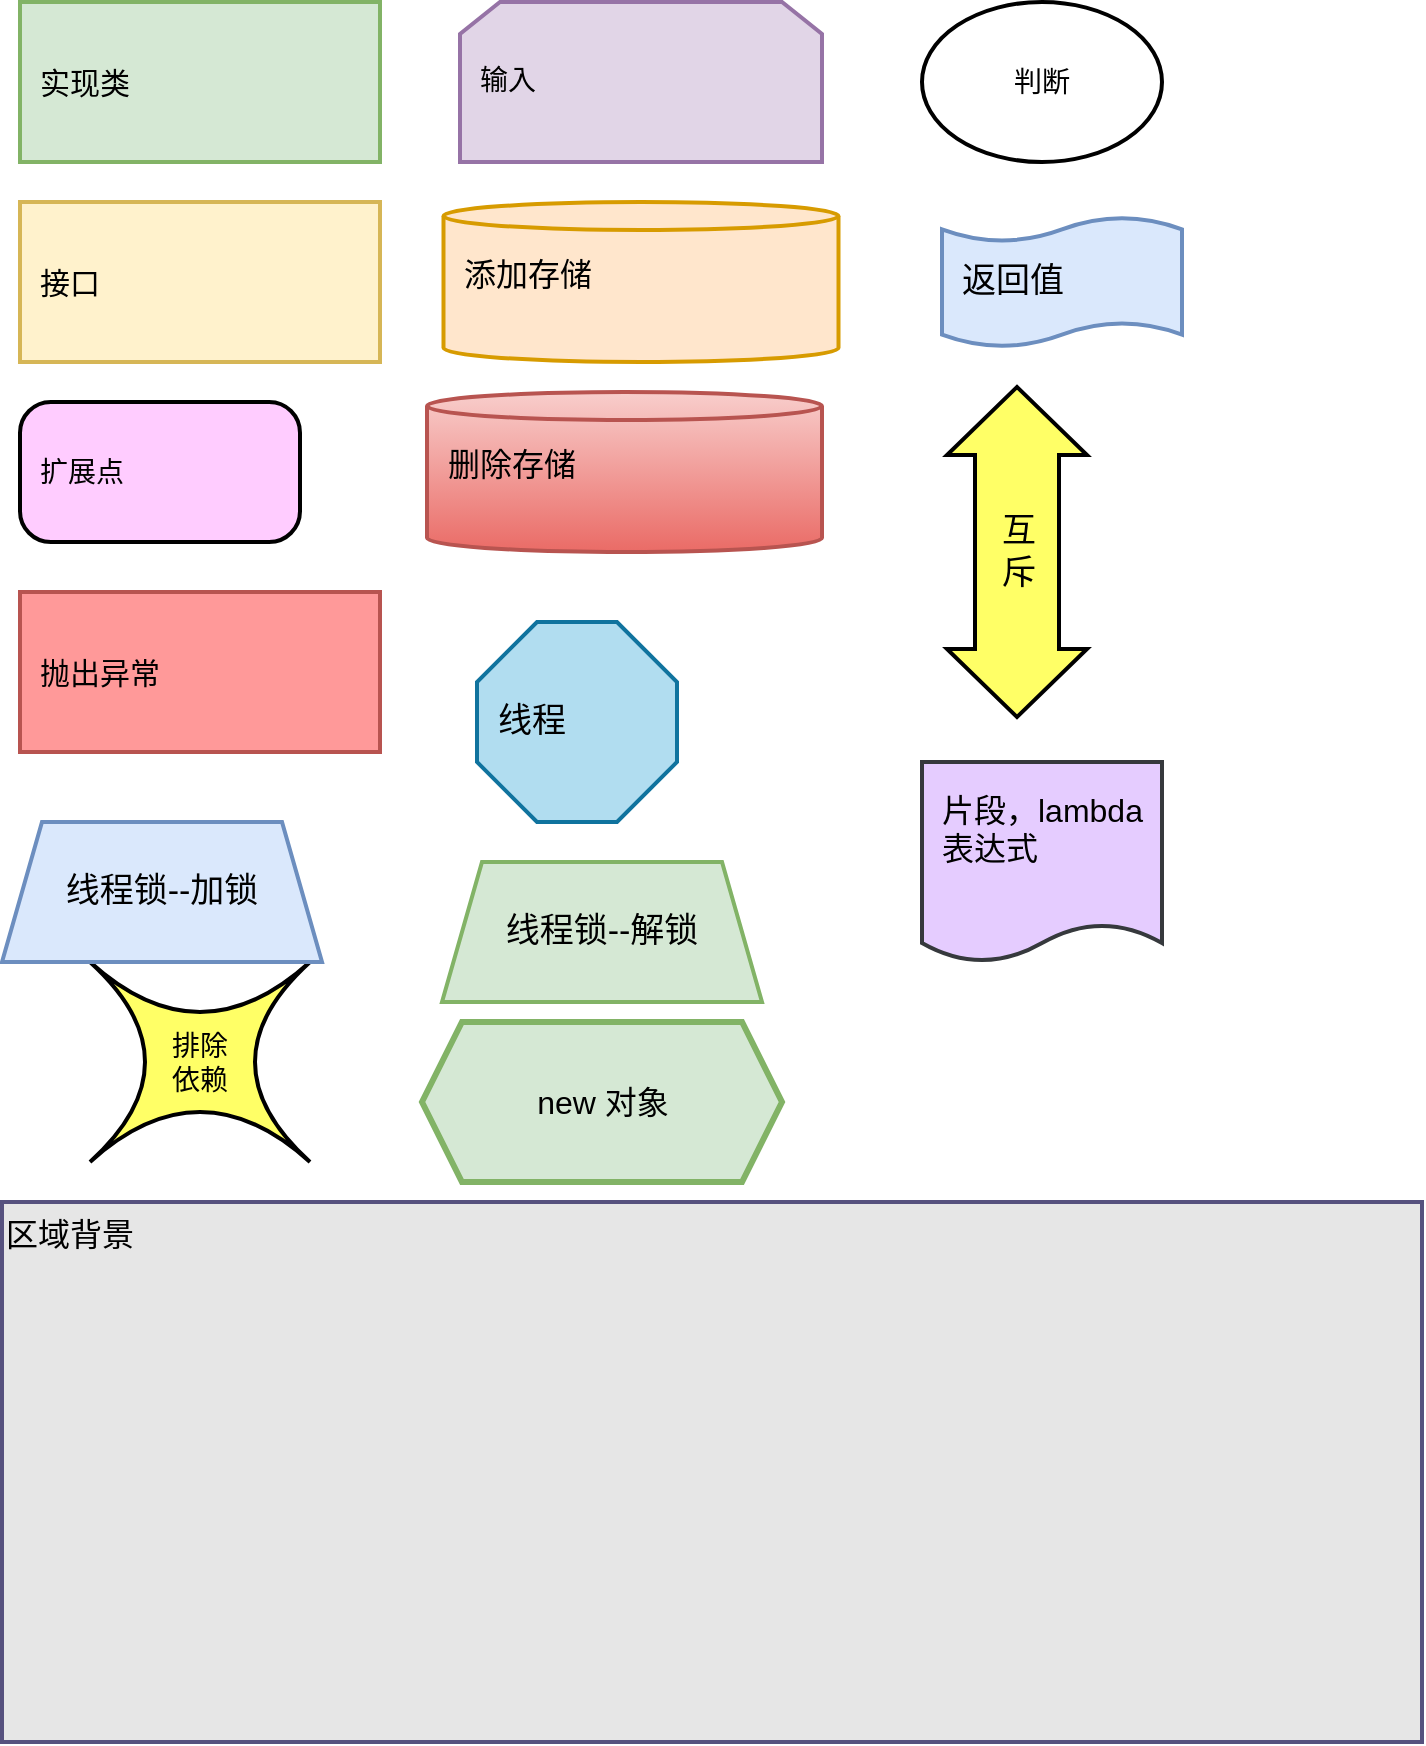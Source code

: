 <mxfile version="14.9.5" type="github">
  <diagram id="GybosYcbpuEw8ZiaArgY" name="第 1 页">
    <mxGraphModel dx="1186" dy="669" grid="1" gridSize="10" guides="1" tooltips="1" connect="1" arrows="1" fold="1" page="1" pageScale="1" pageWidth="827" pageHeight="1169" math="0" shadow="0">
      <root>
        <mxCell id="0" />
        <mxCell id="1" parent="0" />
        <mxCell id="8bTTT9q9gN-KrYn0D-Ar-1" value="&lt;font face=&quot;dengxian&quot;&gt;&lt;span style=&quot;font-size: 14px&quot;&gt;输入&lt;/span&gt;&lt;/font&gt;" style="shape=loopLimit;whiteSpace=wrap;html=1;spacing=2;align=left;labelBackgroundColor=none;labelBorderColor=none;fillColor=#e1d5e7;strokeColor=#9673a6;rounded=0;horizontal=1;verticalAlign=middle;labelPosition=center;verticalLabelPosition=middle;perimeterSpacing=4;strokeWidth=2;spacing=10" parent="1" vertex="1">
          <mxGeometry x="299" y="30" width="181" height="80" as="geometry" />
        </mxCell>
        <mxCell id="8bTTT9q9gN-KrYn0D-Ar-2" value="&lt;p style=&quot;color: rgb(255 , 255 , 255) ; text-indent: 0in ; line-height: normal ; margin: 0pt 0in ; word-break: normal ; font-size: 15px&quot;&gt;&lt;/p&gt;&lt;span style=&quot;color: black ; font-family: &amp;#34;dengxian&amp;#34; ; font-size: 15px ; text-indent: 0in&quot;&gt;实现类&lt;br&gt;&lt;/span&gt;" style="rounded=0;whiteSpace=wrap;html=1;strokeWidth=2;align=left;fillColor=#d5e8d4;spacing=10;strokeColor=#82b366;" parent="1" vertex="1">
          <mxGeometry x="79" y="30" width="180" height="80" as="geometry" />
        </mxCell>
        <mxCell id="8bTTT9q9gN-KrYn0D-Ar-3" value="区域背景" style="rounded=0;whiteSpace=wrap;html=1;fontSize=16;strokeColor=#56517e;strokeWidth=2;align=left;verticalAlign=top;fillColor=#E6E6E6;" parent="1" vertex="1">
          <mxGeometry x="70" y="630" width="710" height="270" as="geometry" />
        </mxCell>
        <mxCell id="8bTTT9q9gN-KrYn0D-Ar-4" value="&lt;p style=&quot;color: rgb(255 , 255 , 255) ; text-indent: 0in ; line-height: normal ; margin: 0pt 0in ; word-break: normal ; font-size: 15px&quot;&gt;&lt;/p&gt;&lt;span style=&quot;color: black ; font-family: &amp;#34;dengxian&amp;#34; ; font-size: 15px ; text-indent: 0in&quot;&gt;接口&lt;br&gt;&lt;/span&gt;" style="rounded=0;whiteSpace=wrap;html=1;strokeWidth=2;align=left;fillColor=#fff2cc;spacing=10;strokeColor=#d6b656;" parent="1" vertex="1">
          <mxGeometry x="79" y="130" width="180" height="80" as="geometry" />
        </mxCell>
        <mxCell id="8bTTT9q9gN-KrYn0D-Ar-5" value="判断" style="ellipse;whiteSpace=wrap;html=1;strokeWidth=2;fontSize=14;" parent="1" vertex="1">
          <mxGeometry x="530" y="30" width="120" height="80" as="geometry" />
        </mxCell>
        <mxCell id="8bTTT9q9gN-KrYn0D-Ar-6" value="扩展点" style="rounded=1;whiteSpace=wrap;html=1;fontSize=14;strokeWidth=2;arcSize=22;align=left;spacing=10;fillColor=#FFCCFF;" parent="1" vertex="1">
          <mxGeometry x="79" y="230" width="140" height="70" as="geometry" />
        </mxCell>
        <mxCell id="8bTTT9q9gN-KrYn0D-Ar-12" value="排除&lt;br&gt;依赖" style="shape=switch;whiteSpace=wrap;html=1;fontSize=14;strokeColor=#000000;strokeWidth=2;fillColor=#FFFF66;" parent="1" vertex="1">
          <mxGeometry x="114" y="510" width="110" height="100" as="geometry" />
        </mxCell>
        <mxCell id="8bTTT9q9gN-KrYn0D-Ar-13" value="互&lt;br style=&quot;font-size: 17px;&quot;&gt;斥" style="html=1;shadow=0;dashed=0;align=center;verticalAlign=middle;shape=mxgraph.arrows2.twoWayArrow;dy=0.4;dx=34;fontSize=17;strokeColor=#000000;strokeWidth=2;fillColor=#FFFF66;rotation=90;horizontal=0;" parent="1" vertex="1">
          <mxGeometry x="495" y="270" width="165" height="70" as="geometry" />
        </mxCell>
        <mxCell id="8bTTT9q9gN-KrYn0D-Ar-14" value="&lt;p style=&quot;color: rgb(255 , 255 , 255) ; text-indent: 0in ; line-height: normal ; margin: 0pt 0in ; word-break: normal ; font-size: 15px&quot;&gt;&lt;/p&gt;&lt;span style=&quot;color: black ; font-family: &amp;#34;dengxian&amp;#34; ; font-size: 15px ; text-indent: 0in&quot;&gt;抛出异常&lt;br&gt;&lt;/span&gt;" style="rounded=0;whiteSpace=wrap;html=1;strokeWidth=2;align=left;spacing=10;strokeColor=#b85450;fillColor=#FF9999;" parent="1" vertex="1">
          <mxGeometry x="79" y="325" width="180" height="80" as="geometry" />
        </mxCell>
        <mxCell id="8bTTT9q9gN-KrYn0D-Ar-15" value="线程锁--加锁" style="shape=trapezoid;perimeter=trapezoidPerimeter;whiteSpace=wrap;html=1;fixedSize=1;fontSize=17;strokeColor=#6c8ebf;strokeWidth=2;fillColor=#dae8fc;" parent="1" vertex="1">
          <mxGeometry x="70" y="440" width="160" height="70" as="geometry" />
        </mxCell>
        <mxCell id="8bTTT9q9gN-KrYn0D-Ar-16" value="线程锁--解锁" style="shape=trapezoid;perimeter=trapezoidPerimeter;whiteSpace=wrap;html=1;fixedSize=1;fontSize=17;strokeColor=#82b366;strokeWidth=2;fillColor=#d5e8d4;" parent="1" vertex="1">
          <mxGeometry x="290" y="460" width="160" height="70" as="geometry" />
        </mxCell>
        <mxCell id="8bTTT9q9gN-KrYn0D-Ar-17" value="返回值" style="shape=tape;whiteSpace=wrap;html=1;strokeWidth=2;size=0.19;fontSize=17;strokeColor=#6c8ebf;align=left;spacing=10;fillColor=#dae8fc;" parent="1" vertex="1">
          <mxGeometry x="540" y="137.5" width="120" height="65" as="geometry" />
        </mxCell>
        <mxCell id="8bTTT9q9gN-KrYn0D-Ar-18" value="线程" style="whiteSpace=wrap;html=1;shape=mxgraph.basic.octagon2;align=left;verticalAlign=middle;dx=15;fontSize=17;strokeColor=#10739e;strokeWidth=2;fillColor=#b1ddf0;spacing=10；" parent="1" vertex="1">
          <mxGeometry x="307.5" y="340" width="100" height="100" as="geometry" />
        </mxCell>
        <mxCell id="8bTTT9q9gN-KrYn0D-Ar-19" value="&lt;div&gt;添加存储&lt;/div&gt;&lt;div&gt;&lt;br&gt;&lt;/div&gt;" style="shape=cylinder3;whiteSpace=wrap;html=1;boundedLbl=1;backgroundOutline=1;size=7;rounded=0;fontSize=16;strokeColor=#d79b00;strokeWidth=2;fillColor=#ffe6cc;align=left;spacing=10;" parent="1" vertex="1">
          <mxGeometry x="290.75" y="130" width="197.5" height="80" as="geometry" />
        </mxCell>
        <mxCell id="G5w-4k3UBHe5rOxD-0al-1" value="&lt;div style=&quot;font-size: 16px&quot;&gt;片段，lambda表达式&lt;/div&gt;" style="shape=document;whiteSpace=wrap;html=1;boundedLbl=1;rounded=0;fontSize=16;align=left;strokeColor=#36393d;strokeWidth=2;spacing=10;verticalAlign=top;size=0.19;fillColor=#E5CCFF;" vertex="1" parent="1">
          <mxGeometry x="530" y="410" width="120" height="100" as="geometry" />
        </mxCell>
        <mxCell id="G5w-4k3UBHe5rOxD-0al-3" value="&lt;div&gt;删除存储&lt;/div&gt;&lt;div&gt;&lt;br&gt;&lt;/div&gt;" style="shape=cylinder3;whiteSpace=wrap;html=1;boundedLbl=1;backgroundOutline=1;size=7;rounded=0;fontSize=16;strokeColor=#b85450;strokeWidth=2;fillColor=#f8cecc;align=left;spacing=10;gradientColor=#ea6b66;" vertex="1" parent="1">
          <mxGeometry x="282.5" y="225" width="197.5" height="80" as="geometry" />
        </mxCell>
        <mxCell id="G5w-4k3UBHe5rOxD-0al-10" value="new 对象" style="verticalLabelPosition=middle;verticalAlign=middle;html=1;shape=hexagon;perimeter=hexagonPerimeter2;arcSize=6;size=0.111;strokeWidth=3;align=center;labelPosition=center;fontStyle=0;fontSize=16;fillColor=#d5e8d4;strokeColor=#82b366;" vertex="1" parent="1">
          <mxGeometry x="280" y="540" width="180" height="80" as="geometry" />
        </mxCell>
      </root>
    </mxGraphModel>
  </diagram>
</mxfile>
